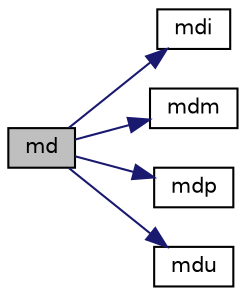digraph G
{
  edge [fontname="Helvetica",fontsize="10",labelfontname="Helvetica",labelfontsize="10"];
  node [fontname="Helvetica",fontsize="10",shape=record];
  rankdir=LR;
  Node1 [label="md",height=0.2,width=0.4,color="black", fillcolor="grey75", style="filled" fontcolor="black"];
  Node1 -> Node2 [color="midnightblue",fontsize="10",style="solid",fontname="Helvetica"];
  Node2 [label="mdi",height=0.2,width=0.4,color="black", fillcolor="white", style="filled",URL="$opkda1_8f.html#a59fc5a9ea6020035a60adb061e3841f1"];
  Node1 -> Node3 [color="midnightblue",fontsize="10",style="solid",fontname="Helvetica"];
  Node3 [label="mdm",height=0.2,width=0.4,color="black", fillcolor="white", style="filled",URL="$opkda1_8f.html#a5dd574da3fbaee14bd8acff8c6fd8369"];
  Node1 -> Node4 [color="midnightblue",fontsize="10",style="solid",fontname="Helvetica"];
  Node4 [label="mdp",height=0.2,width=0.4,color="black", fillcolor="white", style="filled",URL="$opkda1_8f.html#ab600079e22839977ce6b90217ca14ad3"];
  Node1 -> Node5 [color="midnightblue",fontsize="10",style="solid",fontname="Helvetica"];
  Node5 [label="mdu",height=0.2,width=0.4,color="black", fillcolor="white", style="filled",URL="$opkda1_8f.html#ac9ab026dc315463955e8edd2aaee8f5d"];
}
